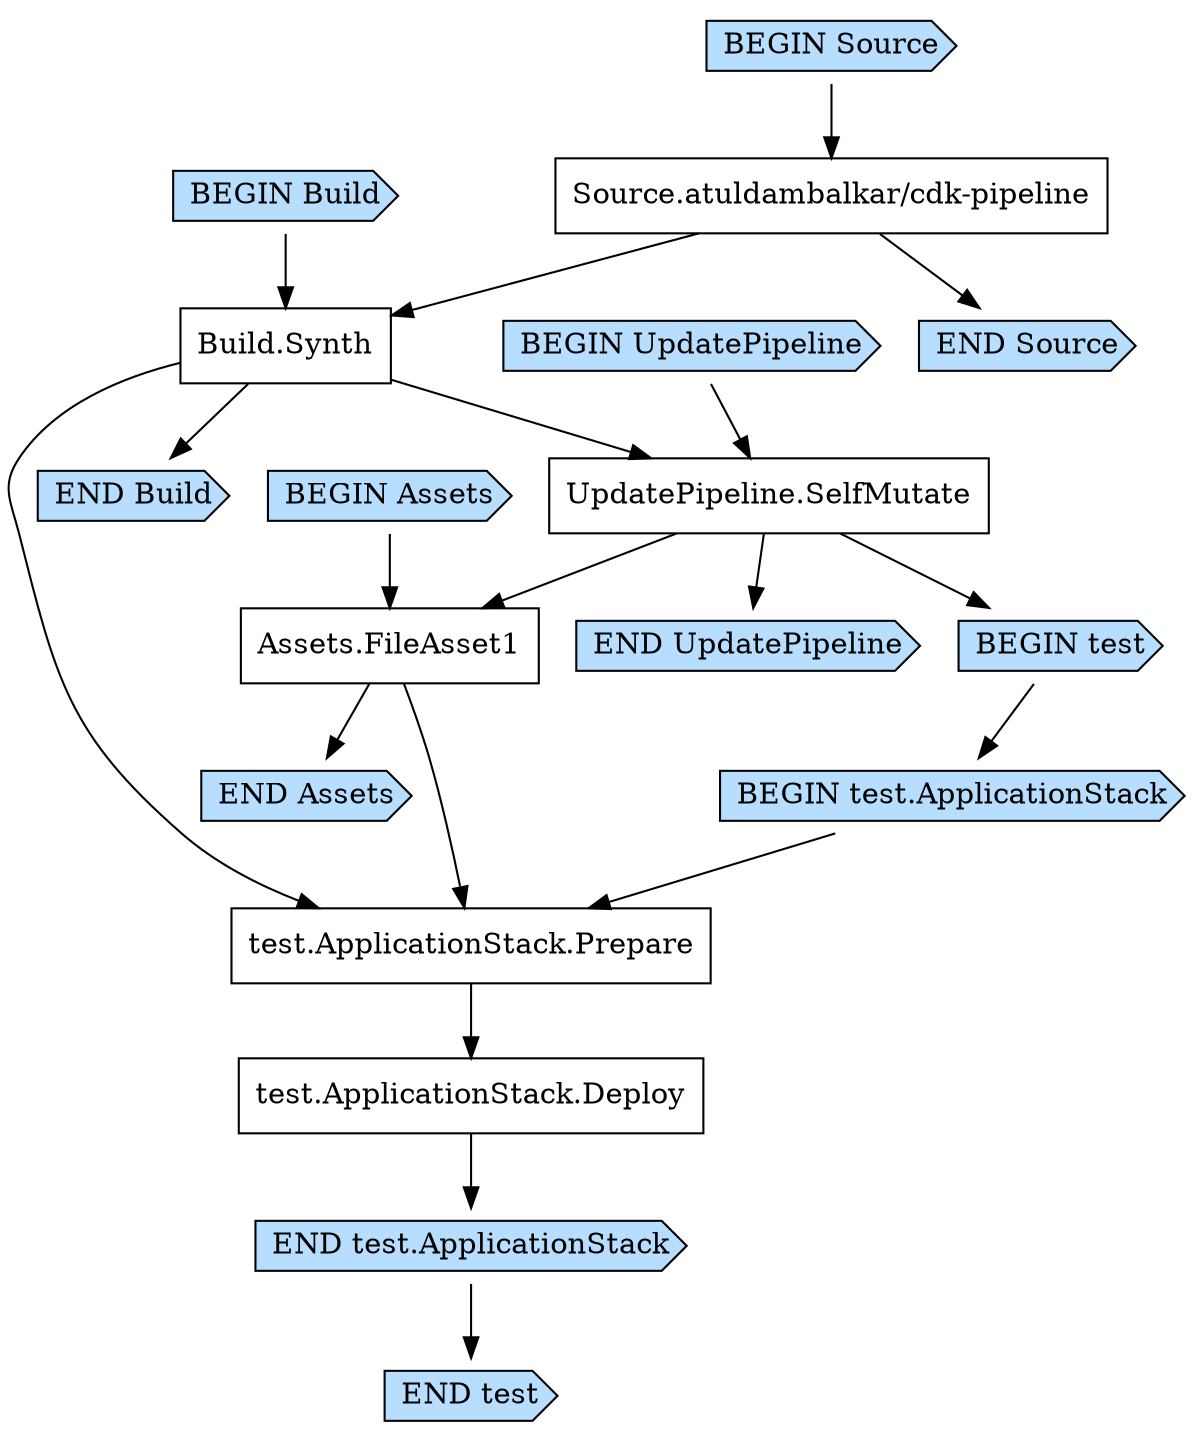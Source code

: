 digraph G {
  # Arrows represent an "unlocks" relationship (opposite of dependency). So chosen
  # because the layout looks more natural that way.
  # To represent subgraph dependencies, subgraphs are represented by BEGIN/END nodes.
  # To render: `dot -Tsvg CdkPipelineStackpipelineAF7F3C0A.dot > graph.svg`, open in a browser.
  node [shape="box"];
"BEGIN Build" [shape="cds", style="filled", fillcolor="#b7deff"];
"END Build" [shape="cds", style="filled", fillcolor="#b7deff"];
"Build.Synth";
"Source.atuldambalkar/cdk-pipeline" -> "Build.Synth";
"BEGIN Build" -> "Build.Synth";
"Build.Synth" -> "END Build";
"BEGIN UpdatePipeline" [shape="cds", style="filled", fillcolor="#b7deff"];
"END UpdatePipeline" [shape="cds", style="filled", fillcolor="#b7deff"];
"UpdatePipeline.SelfMutate";
"Build.Synth" -> "UpdatePipeline.SelfMutate";
"BEGIN UpdatePipeline" -> "UpdatePipeline.SelfMutate";
"UpdatePipeline.SelfMutate" -> "END UpdatePipeline";
"BEGIN Assets" [shape="cds", style="filled", fillcolor="#b7deff"];
"END Assets" [shape="cds", style="filled", fillcolor="#b7deff"];
"Assets.FileAsset1";
"UpdatePipeline.SelfMutate" -> "Assets.FileAsset1";
"BEGIN Assets" -> "Assets.FileAsset1";
"Assets.FileAsset1" -> "END Assets";
"BEGIN test" [shape="cds", style="filled", fillcolor="#b7deff"];
"END test" [shape="cds", style="filled", fillcolor="#b7deff"];
"UpdatePipeline.SelfMutate" -> "BEGIN test";
"BEGIN test.ApplicationStack" [shape="cds", style="filled", fillcolor="#b7deff"];
"END test.ApplicationStack" [shape="cds", style="filled", fillcolor="#b7deff"];
"test.ApplicationStack.Deploy";
"test.ApplicationStack.Prepare" -> "test.ApplicationStack.Deploy";
"test.ApplicationStack.Prepare";
"Build.Synth" -> "test.ApplicationStack.Prepare";
"Assets.FileAsset1" -> "test.ApplicationStack.Prepare";
"BEGIN test.ApplicationStack" -> "test.ApplicationStack.Prepare";
"test.ApplicationStack.Deploy" -> "END test.ApplicationStack";
"BEGIN test" -> "BEGIN test.ApplicationStack";
"END test.ApplicationStack" -> "END test";
"BEGIN Source" [shape="cds", style="filled", fillcolor="#b7deff"];
"END Source" [shape="cds", style="filled", fillcolor="#b7deff"];
"Source.atuldambalkar/cdk-pipeline";
"BEGIN Source" -> "Source.atuldambalkar/cdk-pipeline";
"Source.atuldambalkar/cdk-pipeline" -> "END Source";
}